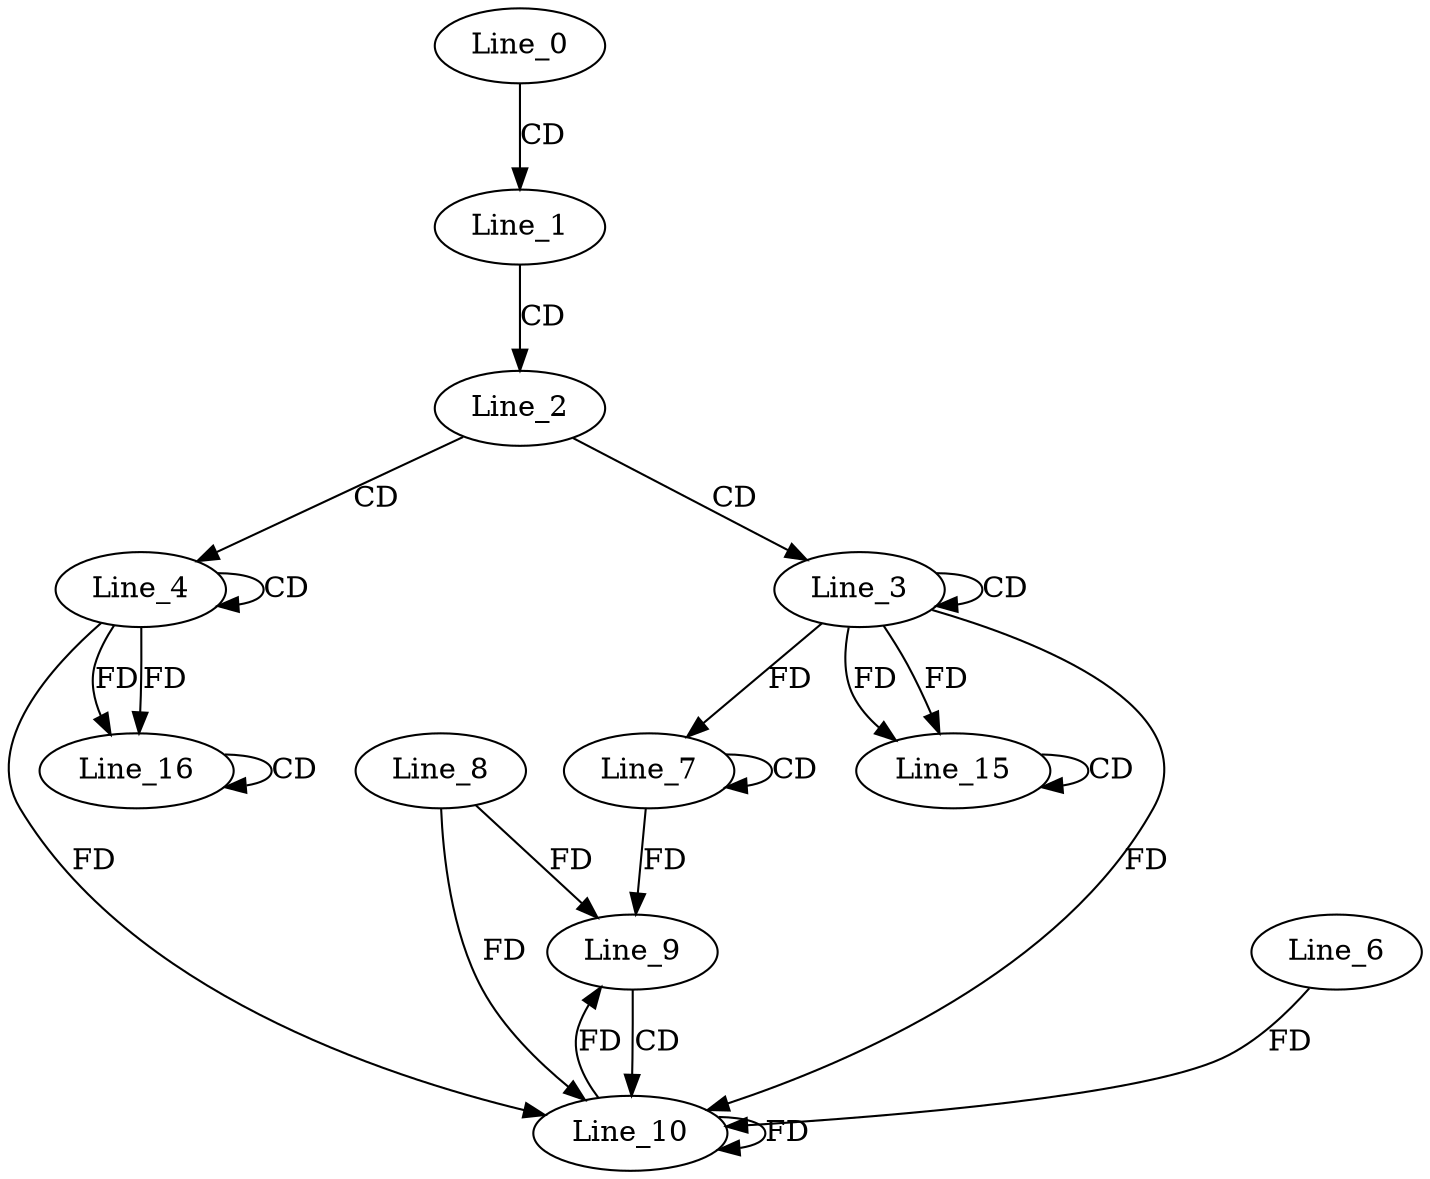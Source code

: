 digraph G {
  Line_0;
  Line_1;
  Line_2;
  Line_3;
  Line_3;
  Line_4;
  Line_4;
  Line_7;
  Line_7;
  Line_8;
  Line_9;
  Line_10;
  Line_10;
  Line_6;
  Line_15;
  Line_15;
  Line_16;
  Line_16;
  Line_0 -> Line_1 [ label="CD" ];
  Line_1 -> Line_2 [ label="CD" ];
  Line_2 -> Line_3 [ label="CD" ];
  Line_3 -> Line_3 [ label="CD" ];
  Line_2 -> Line_4 [ label="CD" ];
  Line_4 -> Line_4 [ label="CD" ];
  Line_7 -> Line_7 [ label="CD" ];
  Line_3 -> Line_7 [ label="FD" ];
  Line_8 -> Line_9 [ label="FD" ];
  Line_7 -> Line_9 [ label="FD" ];
  Line_9 -> Line_10 [ label="CD" ];
  Line_10 -> Line_10 [ label="FD" ];
  Line_8 -> Line_10 [ label="FD" ];
  Line_3 -> Line_10 [ label="FD" ];
  Line_6 -> Line_10 [ label="FD" ];
  Line_4 -> Line_10 [ label="FD" ];
  Line_3 -> Line_15 [ label="FD" ];
  Line_15 -> Line_15 [ label="CD" ];
  Line_3 -> Line_15 [ label="FD" ];
  Line_4 -> Line_16 [ label="FD" ];
  Line_16 -> Line_16 [ label="CD" ];
  Line_4 -> Line_16 [ label="FD" ];
  Line_10 -> Line_9 [ label="FD" ];
}
